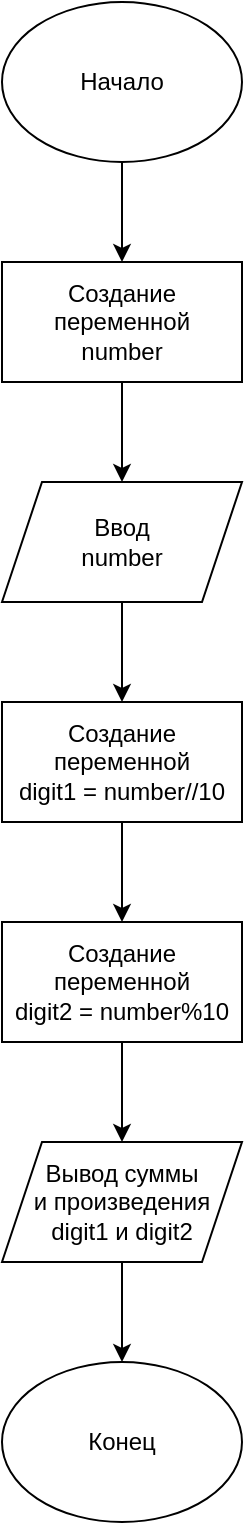 <mxfile>
    <diagram id="CRxdEfZ0pfy4VaOsZyQs" name="Page-1">
        <mxGraphModel dx="1502" dy="659" grid="1" gridSize="10" guides="1" tooltips="1" connect="1" arrows="1" fold="1" page="1" pageScale="1" pageWidth="850" pageHeight="1100" math="0" shadow="0">
            <root>
                <mxCell id="0"/>
                <mxCell id="1" parent="0"/>
                <mxCell id="2" value="Начало" style="ellipse;whiteSpace=wrap;html=1;" vertex="1" parent="1">
                    <mxGeometry x="365" y="30" width="120" height="80" as="geometry"/>
                </mxCell>
                <mxCell id="4" value="Создание переменной&lt;br&gt;number" style="rounded=0;whiteSpace=wrap;html=1;" vertex="1" parent="1">
                    <mxGeometry x="365" y="160" width="120" height="60" as="geometry"/>
                </mxCell>
                <mxCell id="5" value="" style="endArrow=classic;html=1;entryX=0.5;entryY=0;entryDx=0;entryDy=0;exitX=0.5;exitY=1;exitDx=0;exitDy=0;" edge="1" parent="1" source="4" target="8">
                    <mxGeometry width="50" height="50" relative="1" as="geometry">
                        <mxPoint x="300" y="280" as="sourcePoint"/>
                        <mxPoint x="425" y="270" as="targetPoint"/>
                    </mxGeometry>
                </mxCell>
                <mxCell id="6" value="" style="endArrow=classic;html=1;entryX=0.5;entryY=0;entryDx=0;entryDy=0;exitX=0.5;exitY=1;exitDx=0;exitDy=0;" edge="1" parent="1" source="2" target="4">
                    <mxGeometry width="50" height="50" relative="1" as="geometry">
                        <mxPoint x="425" y="110" as="sourcePoint"/>
                        <mxPoint x="425" y="160" as="targetPoint"/>
                    </mxGeometry>
                </mxCell>
                <mxCell id="8" value="Ввод&lt;br&gt;number" style="shape=parallelogram;perimeter=parallelogramPerimeter;whiteSpace=wrap;html=1;fixedSize=1;" vertex="1" parent="1">
                    <mxGeometry x="365" y="270" width="120" height="60" as="geometry"/>
                </mxCell>
                <mxCell id="9" value="" style="endArrow=classic;html=1;exitX=0.5;exitY=1;exitDx=0;exitDy=0;entryX=0.5;entryY=0;entryDx=0;entryDy=0;" edge="1" parent="1" source="8" target="10">
                    <mxGeometry width="50" height="50" relative="1" as="geometry">
                        <mxPoint x="424" y="330" as="sourcePoint"/>
                        <mxPoint x="424" y="380" as="targetPoint"/>
                    </mxGeometry>
                </mxCell>
                <mxCell id="10" value="Создание переменной &lt;br&gt;digit1 = number//10" style="rounded=0;whiteSpace=wrap;html=1;" vertex="1" parent="1">
                    <mxGeometry x="365" y="380" width="120" height="60" as="geometry"/>
                </mxCell>
                <mxCell id="12" value="" style="endArrow=classic;html=1;exitX=0.5;exitY=1;exitDx=0;exitDy=0;entryX=0.5;entryY=0;entryDx=0;entryDy=0;" edge="1" parent="1" source="10" target="13">
                    <mxGeometry width="50" height="50" relative="1" as="geometry">
                        <mxPoint x="430" y="480" as="sourcePoint"/>
                        <mxPoint x="425" y="490" as="targetPoint"/>
                    </mxGeometry>
                </mxCell>
                <mxCell id="13" value="Создание переменной&lt;br&gt;digit2 = number%10" style="rounded=0;whiteSpace=wrap;html=1;" vertex="1" parent="1">
                    <mxGeometry x="365" y="490" width="120" height="60" as="geometry"/>
                </mxCell>
                <mxCell id="15" value="Конец" style="ellipse;whiteSpace=wrap;html=1;" vertex="1" parent="1">
                    <mxGeometry x="365" y="710" width="120" height="80" as="geometry"/>
                </mxCell>
                <mxCell id="17" value="Вывод суммы&lt;br&gt;и произведения&lt;br&gt;digit1 и digit2" style="shape=parallelogram;perimeter=parallelogramPerimeter;whiteSpace=wrap;html=1;fixedSize=1;" vertex="1" parent="1">
                    <mxGeometry x="365" y="600" width="120" height="60" as="geometry"/>
                </mxCell>
                <mxCell id="18" value="" style="endArrow=classic;html=1;exitX=0.5;exitY=1;exitDx=0;exitDy=0;entryX=0.5;entryY=0;entryDx=0;entryDy=0;" edge="1" parent="1" source="17" target="15">
                    <mxGeometry width="50" height="50" relative="1" as="geometry">
                        <mxPoint x="425" y="660" as="sourcePoint"/>
                        <mxPoint x="425" y="710" as="targetPoint"/>
                    </mxGeometry>
                </mxCell>
                <mxCell id="19" value="" style="endArrow=classic;html=1;exitX=0.5;exitY=1;exitDx=0;exitDy=0;entryX=0.5;entryY=0;entryDx=0;entryDy=0;" edge="1" parent="1" source="13" target="17">
                    <mxGeometry width="50" height="50" relative="1" as="geometry">
                        <mxPoint x="424" y="550" as="sourcePoint"/>
                        <mxPoint x="424" y="600" as="targetPoint"/>
                    </mxGeometry>
                </mxCell>
            </root>
        </mxGraphModel>
    </diagram>
</mxfile>